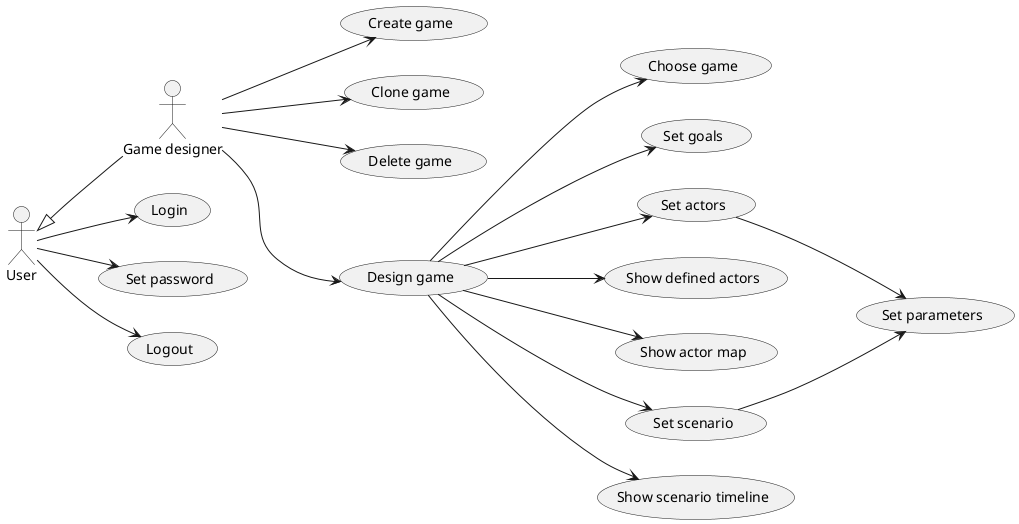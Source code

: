 @startuml
left to right direction

"Game designer" as GD
User <|-- GD

User --> (Login)
User --> (Set password)
User --> (Logout)

GD --> (Create game)

GD --> (Clone game)
GD --> (Delete game)

GD --> (Design game) : "         \n\n\n\n\n"
(Design game) --> (Choose game) : "              "
(Design game) --> (Set goals)
(Design game) --> (Set actors)
(Design game) --> (Show defined actors)
(Design game) --> (Show actor map)
(Design game) --> (Set scenario)
(Design game) --> (Show scenario timeline)
(Set scenario) --> (Set parameters)
(Set actors) --> (Set parameters)

@enduml
